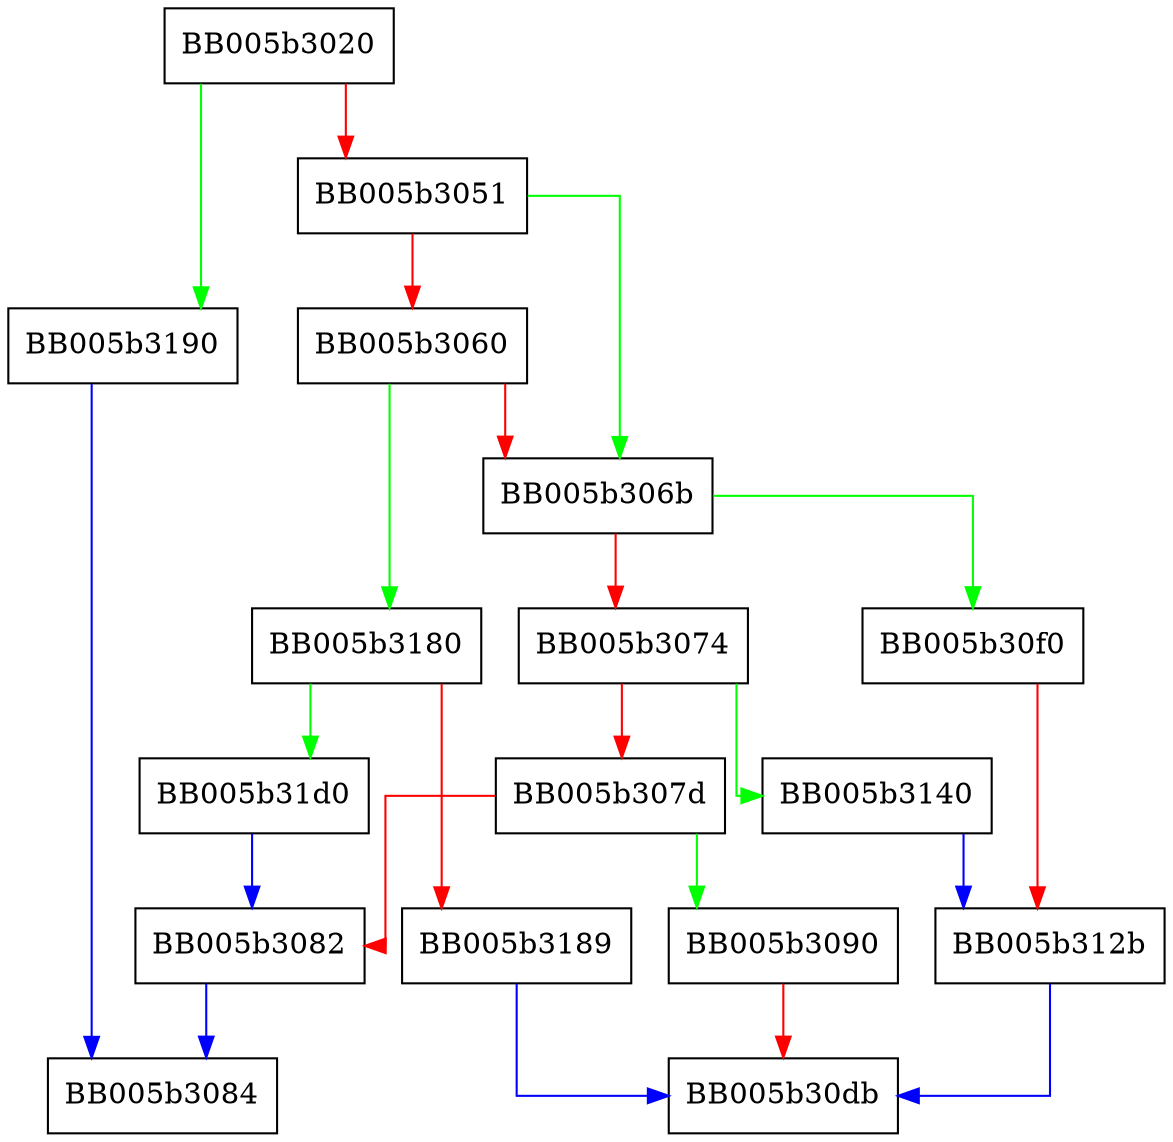 digraph EVP_MD_CTX_ctrl {
  node [shape="box"];
  graph [splines=ortho];
  BB005b3020 -> BB005b3190 [color="green"];
  BB005b3020 -> BB005b3051 [color="red"];
  BB005b3051 -> BB005b306b [color="green"];
  BB005b3051 -> BB005b3060 [color="red"];
  BB005b3060 -> BB005b3180 [color="green"];
  BB005b3060 -> BB005b306b [color="red"];
  BB005b306b -> BB005b30f0 [color="green"];
  BB005b306b -> BB005b3074 [color="red"];
  BB005b3074 -> BB005b3140 [color="green"];
  BB005b3074 -> BB005b307d [color="red"];
  BB005b307d -> BB005b3090 [color="green"];
  BB005b307d -> BB005b3082 [color="red"];
  BB005b3082 -> BB005b3084 [color="blue"];
  BB005b3090 -> BB005b30db [color="red"];
  BB005b30f0 -> BB005b312b [color="red"];
  BB005b312b -> BB005b30db [color="blue"];
  BB005b3140 -> BB005b312b [color="blue"];
  BB005b3180 -> BB005b31d0 [color="green"];
  BB005b3180 -> BB005b3189 [color="red"];
  BB005b3189 -> BB005b30db [color="blue"];
  BB005b3190 -> BB005b3084 [color="blue"];
  BB005b31d0 -> BB005b3082 [color="blue"];
}